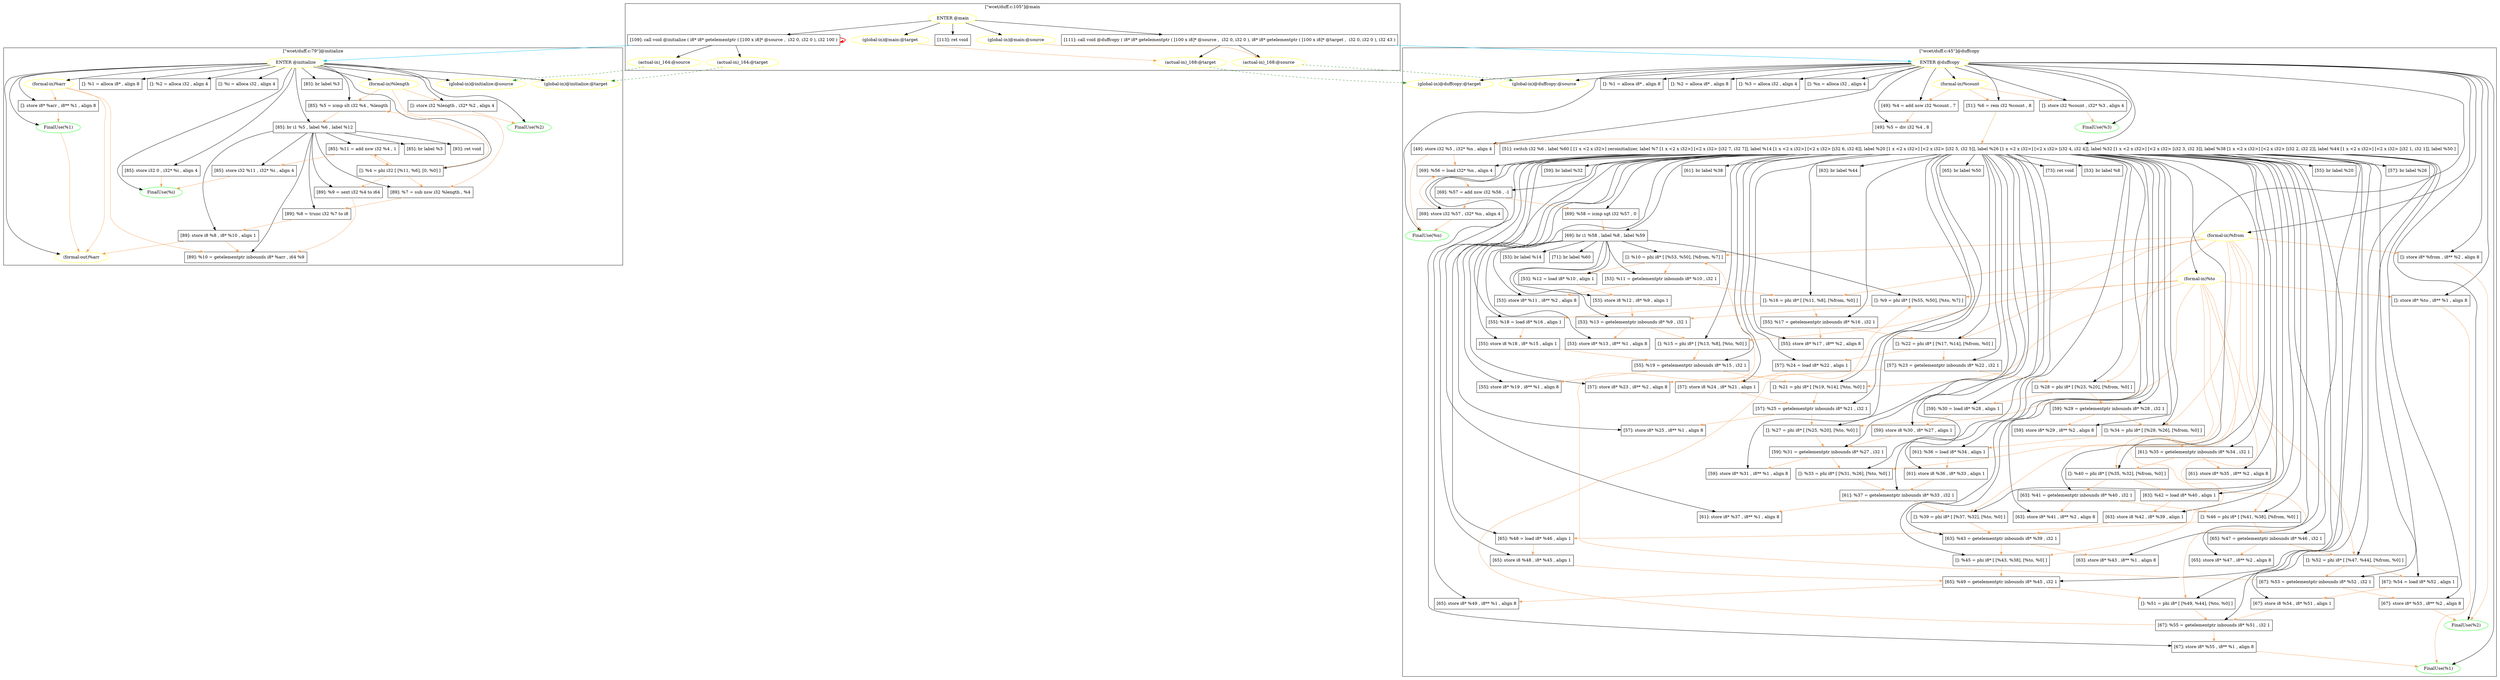 digraph {
    subgraph cluster_4 {
        graph [label="[\"wcet/duff.c:45\"]@duffcopy"];
        -4611686018427387893 [label="FinalUse(%1)"
                             ,color=green];
        -4611686018427387892 [label="FinalUse(%2)"
                             ,color=green];
        -4611686018427387891 [label="FinalUse(%3)"
                             ,color=green];
        -4611686018427387890 [label="FinalUse(%n)"
                             ,color=green];
        4 [label="ENTER @duffcopy"
          ,color=yellow];
        5 [label="(formal-in)%to"
          ,color=yellow];
        6 [label="(formal-in)%from"
          ,color=yellow];
        7 [label="(formal-in)%count"
          ,color=yellow];
        10 [label="[]: %1 = alloca i8* , align 8"
           ,shape=box];
        11 [label="[]: %2 = alloca i8* , align 8"
           ,shape=box];
        12 [label="[]: %3 = alloca i32 , align 4"
           ,shape=box];
        13 [label="[]: %n = alloca i32 , align 4"
           ,shape=box];
        14 [label="[]: store i8* %to , i8** %1 , align 8"
           ,shape=box];
        15 [label="[]: store i8* %from , i8** %2 , align 8"
           ,shape=box];
        16 [label="[]: store i32 %count , i32* %3 , align 4"
           ,shape=box];
        18 [label="[49]: %4 = add nsw i32 %count , 7"
           ,shape=box];
        20 [label="[49]: %5 = div i32 %4 , 8"
           ,shape=box];
        21 [label="[49]: store i32 %5 , i32* %n , align 4"
           ,shape=box];
        22 [label="[51]: %6 = rem i32 %count , 8"
           ,shape=box];
        43 [label="[51]: switch i32 %6 , label %60 [ [1 x <2 x i32>] zeroinitializer, label %7 [1 x <2 x i32>] [<2 x i32> [i32 7, i32 7]], label %14 [1 x <2 x i32>] [<2 x i32> [i32 6, i32 6]], label %20 [1 x <2 x i32>] [<2 x i32> [i32 5, i32 5]], label %26 [1 x <2 x i32>] [<2 x i32> [i32 4, i32 4]], label %32 [1 x <2 x i32>] [<2 x i32> [i32 3, i32 3]], label %38 [1 x <2 x i32>] [<2 x i32> [i32 2, i32 2]], label %44 [1 x <2 x i32>] [<2 x i32> [i32 1, i32 1]], label %50 ]"
           ,shape=box];
        45 [label="[53]: br label %8"
           ,shape=box];
        47 [label="[]: %9 = phi i8* [ [%55, %50], [%to, %7] ]"
           ,shape=box];
        48 [label="[]: %10 = phi i8* [ [%53, %50], [%from, %7] ]"
           ,shape=box];
        49 [label="[53]: %11 = getelementptr inbounds i8* %10 , i32 1"
           ,shape=box];
        50 [label="[53]: store i8* %11 , i8** %2 , align 8"
           ,shape=box];
        51 [label="[53]: %12 = load i8* %10 , align 1"
           ,shape=box];
        52 [label="[53]: %13 = getelementptr inbounds i8* %9 , i32 1"
           ,shape=box];
        53 [label="[53]: store i8* %13 , i8** %1 , align 8"
           ,shape=box];
        54 [label="[53]: store i8 %12 , i8* %9 , align 1"
           ,shape=box];
        55 [label="[53]: br label %14"
           ,shape=box];
        57 [label="[]: %15 = phi i8* [ [%13, %8], [%to, %0] ]"
           ,shape=box];
        58 [label="[]: %16 = phi i8* [ [%11, %8], [%from, %0] ]"
           ,shape=box];
        59 [label="[55]: %17 = getelementptr inbounds i8* %16 , i32 1"
           ,shape=box];
        60 [label="[55]: store i8* %17 , i8** %2 , align 8"
           ,shape=box];
        61 [label="[55]: %18 = load i8* %16 , align 1"
           ,shape=box];
        62 [label="[55]: %19 = getelementptr inbounds i8* %15 , i32 1"
           ,shape=box];
        63 [label="[55]: store i8* %19 , i8** %1 , align 8"
           ,shape=box];
        64 [label="[55]: store i8 %18 , i8* %15 , align 1"
           ,shape=box];
        65 [label="[55]: br label %20"
           ,shape=box];
        67 [label="[]: %21 = phi i8* [ [%19, %14], [%to, %0] ]"
           ,shape=box];
        68 [label="[]: %22 = phi i8* [ [%17, %14], [%from, %0] ]"
           ,shape=box];
        69 [label="[57]: %23 = getelementptr inbounds i8* %22 , i32 1"
           ,shape=box];
        70 [label="[57]: store i8* %23 , i8** %2 , align 8"
           ,shape=box];
        71 [label="[57]: %24 = load i8* %22 , align 1"
           ,shape=box];
        72 [label="[57]: %25 = getelementptr inbounds i8* %21 , i32 1"
           ,shape=box];
        73 [label="[57]: store i8* %25 , i8** %1 , align 8"
           ,shape=box];
        74 [label="[57]: store i8 %24 , i8* %21 , align 1"
           ,shape=box];
        75 [label="[57]: br label %26"
           ,shape=box];
        77 [label="[]: %27 = phi i8* [ [%25, %20], [%to, %0] ]"
           ,shape=box];
        78 [label="[]: %28 = phi i8* [ [%23, %20], [%from, %0] ]"
           ,shape=box];
        79 [label="[59]: %29 = getelementptr inbounds i8* %28 , i32 1"
           ,shape=box];
        80 [label="[59]: store i8* %29 , i8** %2 , align 8"
           ,shape=box];
        81 [label="[59]: %30 = load i8* %28 , align 1"
           ,shape=box];
        82 [label="[59]: %31 = getelementptr inbounds i8* %27 , i32 1"
           ,shape=box];
        83 [label="[59]: store i8* %31 , i8** %1 , align 8"
           ,shape=box];
        84 [label="[59]: store i8 %30 , i8* %27 , align 1"
           ,shape=box];
        85 [label="[59]: br label %32"
           ,shape=box];
        87 [label="[]: %33 = phi i8* [ [%31, %26], [%to, %0] ]"
           ,shape=box];
        88 [label="[]: %34 = phi i8* [ [%29, %26], [%from, %0] ]"
           ,shape=box];
        89 [label="[61]: %35 = getelementptr inbounds i8* %34 , i32 1"
           ,shape=box];
        90 [label="[61]: store i8* %35 , i8** %2 , align 8"
           ,shape=box];
        91 [label="[61]: %36 = load i8* %34 , align 1"
           ,shape=box];
        92 [label="[61]: %37 = getelementptr inbounds i8* %33 , i32 1"
           ,shape=box];
        93 [label="[61]: store i8* %37 , i8** %1 , align 8"
           ,shape=box];
        94 [label="[61]: store i8 %36 , i8* %33 , align 1"
           ,shape=box];
        95 [label="[61]: br label %38"
           ,shape=box];
        97 [label="[]: %39 = phi i8* [ [%37, %32], [%to, %0] ]"
           ,shape=box];
        98 [label="[]: %40 = phi i8* [ [%35, %32], [%from, %0] ]"
           ,shape=box];
        99 [label="[63]: %41 = getelementptr inbounds i8* %40 , i32 1"
           ,shape=box];
        100 [label="[63]: store i8* %41 , i8** %2 , align 8"
            ,shape=box];
        101 [label="[63]: %42 = load i8* %40 , align 1"
            ,shape=box];
        102 [label="[63]: %43 = getelementptr inbounds i8* %39 , i32 1"
            ,shape=box];
        103 [label="[63]: store i8* %43 , i8** %1 , align 8"
            ,shape=box];
        104 [label="[63]: store i8 %42 , i8* %39 , align 1"
            ,shape=box];
        105 [label="[63]: br label %44"
            ,shape=box];
        107 [label="[]: %45 = phi i8* [ [%43, %38], [%to, %0] ]"
            ,shape=box];
        108 [label="[]: %46 = phi i8* [ [%41, %38], [%from, %0] ]"
            ,shape=box];
        109 [label="[65]: %47 = getelementptr inbounds i8* %46 , i32 1"
            ,shape=box];
        110 [label="[65]: store i8* %47 , i8** %2 , align 8"
            ,shape=box];
        111 [label="[65]: %48 = load i8* %46 , align 1"
            ,shape=box];
        112 [label="[65]: %49 = getelementptr inbounds i8* %45 , i32 1"
            ,shape=box];
        113 [label="[65]: store i8* %49 , i8** %1 , align 8"
            ,shape=box];
        114 [label="[65]: store i8 %48 , i8* %45 , align 1"
            ,shape=box];
        115 [label="[65]: br label %50"
            ,shape=box];
        117 [label="[]: %51 = phi i8* [ [%49, %44], [%to, %0] ]"
            ,shape=box];
        118 [label="[]: %52 = phi i8* [ [%47, %44], [%from, %0] ]"
            ,shape=box];
        119 [label="[67]: %53 = getelementptr inbounds i8* %52 , i32 1"
            ,shape=box];
        120 [label="[67]: store i8* %53 , i8** %2 , align 8"
            ,shape=box];
        121 [label="[67]: %54 = load i8* %52 , align 1"
            ,shape=box];
        122 [label="[67]: %55 = getelementptr inbounds i8* %51 , i32 1"
            ,shape=box];
        123 [label="[67]: store i8* %55 , i8** %1 , align 8"
            ,shape=box];
        124 [label="[67]: store i8 %54 , i8* %51 , align 1"
            ,shape=box];
        125 [label="[69]: %56 = load i32* %n , align 4"
            ,shape=box];
        127 [label="[69]: %57 = add nsw i32 %56 , -1"
            ,shape=box];
        128 [label="[69]: store i32 %57 , i32* %n , align 4"
            ,shape=box];
        129 [label="[69]: %58 = icmp sgt i32 %57 , 0"
            ,shape=box];
        131 [label="[69]: br i1 %58 , label %8 , label %59"
            ,shape=box];
        133 [label="[71]: br label %60"
            ,shape=box];
        135 [label="[73]: ret void"
            ,shape=box];
        2305843009213693947 [label="(global-in)@duffcopy:@target"
                            ,color=yellow];
        4611686018427387899 [label="(global-in)@duffcopy:@source"
                            ,color=yellow];
    }
    subgraph cluster_136 {
        graph [label="[\"wcet/duff.c:79\"]@initialize"];
        -4611686018427387763 [label="FinalUse(%1)"
                             ,color=green];
        -4611686018427387762 [label="FinalUse(%2)"
                             ,color=green];
        -4611686018427387761 [label="FinalUse(%i)"
                             ,color=green];
        -137 [label="(formal-out)%arr"
             ,color=yellow];
        136 [label="ENTER @initialize"
            ,color=yellow];
        137 [label="(formal-in)%arr"
            ,color=yellow];
        138 [label="(formal-in)%length"
            ,color=yellow];
        140 [label="[]: %1 = alloca i8* , align 8"
            ,shape=box];
        141 [label="[]: %2 = alloca i32 , align 4"
            ,shape=box];
        142 [label="[]: %i = alloca i32 , align 4"
            ,shape=box];
        143 [label="[]: store i8* %arr , i8** %1 , align 8"
            ,shape=box];
        144 [label="[]: store i32 %length , i32* %2 , align 4"
            ,shape=box];
        145 [label="[85]: store i32 0 , i32* %i , align 4"
            ,shape=box];
        146 [label="[85]: br label %3"
            ,shape=box];
        148 [label="[]: %4 = phi i32 [ [%11, %6], [0, %0] ]"
            ,shape=box];
        149 [label="[85]: %5 = icmp slt i32 %4 , %length"
            ,shape=box];
        150 [label="[85]: br i1 %5 , label %6 , label %12"
            ,shape=box];
        152 [label="[89]: %7 = sub nsw i32 %length , %4"
            ,shape=box];
        153 [label="[89]: %8 = trunc i32 %7 to i8"
            ,shape=box];
        154 [label="[89]: %9 = sext i32 %4 to i64"
            ,shape=box];
        155 [label="[89]: %10 = getelementptr inbounds i8* %arr , i64 %9"
            ,shape=box];
        156 [label="[89]: store i8 %8 , i8* %10 , align 1"
            ,shape=box];
        157 [label="[85]: %11 = add nsw i32 %4 , 1"
            ,shape=box];
        158 [label="[85]: store i32 %11 , i32* %i , align 4"
            ,shape=box];
        159 [label="[85]: br label %3"
            ,shape=box];
        161 [label="[93]: ret void"
            ,shape=box];
        2305843009213693815 [label="(global-in)@initialize:@target"
                            ,color=yellow];
        4611686018427387767 [label="(global-in)@initialize:@source"
                            ,color=yellow];
    }
    subgraph cluster_162 {
        graph [label="[\"wcet/duff.c:105\"]@main"];
        162 [label="ENTER @main"
            ,color=yellow];
        164 [label="[109]: call void @initialize ( i8* i8* getelementptr ( [100 x i8]* @source ,  i32 0, i32 0 ), i32 100 )"
            ,shape=box];
        168 [label="[111]: call void @duffcopy ( i8* i8* getelementptr ( [100 x i8]* @source ,  i32 0, i32 0 ), i8* i8* getelementptr ( [100 x i8]* @target ,  i32 0, i32 0 ), i32 43 )"
            ,shape=box];
        172 [label="[113]: ret void"
            ,shape=box];
        658812288346769532 [label="(actual-in)_168:@target"
                           ,color=yellow];
        658812288346769536 [label="(actual-in)_164:@target"
                           ,color=yellow];
        768614336404564482 [label="(actual-in)_168:@source"
                           ,color=yellow];
        768614336404564486 [label="(actual-in)_164:@source"
                           ,color=yellow];
        2305843009213693789 [label="(global-in)@main:@target"
                            ,color=yellow];
        4611686018427387741 [label="(global-in)@main:@source"
                            ,color=yellow];
    }
    -4611686018427387763 -> -137 [color=sandybrown];
    4 -> -4611686018427387893 [color=black];
    4 -> -4611686018427387892 [color=black];
    4 -> -4611686018427387891 [color=black];
    4 -> -4611686018427387890 [color=black];
    4 -> 5 [color=black];
    4 -> 6 [color=black];
    4 -> 7 [color=black];
    4 -> 10 [color=black];
    4 -> 11 [color=black];
    4 -> 12 [color=black];
    4 -> 13 [color=black];
    4 -> 14 [color=black];
    4 -> 15 [color=black];
    4 -> 16 [color=black];
    4 -> 18 [color=black];
    4 -> 20 [color=black];
    4 -> 21 [color=black];
    4 -> 22 [color=black];
    4 -> 43 [color=black];
    4 -> 2305843009213693947 [color=black];
    4 -> 4611686018427387899 [color=black];
    5 -> 14 [color=sandybrown];
    5 -> 47 [color=sandybrown];
    5 -> 57 [color=sandybrown];
    5 -> 67 [color=sandybrown];
    5 -> 77 [color=sandybrown];
    5 -> 87 [color=sandybrown];
    5 -> 97 [color=sandybrown];
    5 -> 107 [color=sandybrown];
    5 -> 117 [color=sandybrown];
    6 -> 15 [color=sandybrown];
    6 -> 48 [color=sandybrown];
    6 -> 58 [color=sandybrown];
    6 -> 68 [color=sandybrown];
    6 -> 78 [color=sandybrown];
    6 -> 88 [color=sandybrown];
    6 -> 98 [color=sandybrown];
    6 -> 108 [color=sandybrown];
    6 -> 118 [color=sandybrown];
    7 -> 16 [color=sandybrown];
    7 -> 18 [color=sandybrown];
    7 -> 22 [color=sandybrown];
    14 -> -4611686018427387893 [color=sandybrown];
    15 -> -4611686018427387892 [color=sandybrown];
    16 -> -4611686018427387891 [color=sandybrown];
    18 -> 20 [color=sandybrown];
    20 -> 21 [color=sandybrown];
    21 -> -4611686018427387890 [color=sandybrown];
    21 -> 125 [color=sandybrown];
    22 -> 43 [color=sandybrown];
    43 -> 45 [color=black];
    43 -> 57 [color=black];
    43 -> 58 [color=black];
    43 -> 59 [color=black];
    43 -> 60 [color=black];
    43 -> 61 [color=black];
    43 -> 62 [color=black];
    43 -> 63 [color=black];
    43 -> 64 [color=black];
    43 -> 65 [color=black];
    43 -> 67 [color=black];
    43 -> 68 [color=black];
    43 -> 69 [color=black];
    43 -> 70 [color=black];
    43 -> 71 [color=black];
    43 -> 72 [color=black];
    43 -> 73 [color=black];
    43 -> 74 [color=black];
    43 -> 75 [color=black];
    43 -> 77 [color=black];
    43 -> 78 [color=black];
    43 -> 79 [color=black];
    43 -> 80 [color=black];
    43 -> 81 [color=black];
    43 -> 82 [color=black];
    43 -> 83 [color=black];
    43 -> 84 [color=black];
    43 -> 85 [color=black];
    43 -> 87 [color=black];
    43 -> 88 [color=black];
    43 -> 89 [color=black];
    43 -> 90 [color=black];
    43 -> 91 [color=black];
    43 -> 92 [color=black];
    43 -> 93 [color=black];
    43 -> 94 [color=black];
    43 -> 95 [color=black];
    43 -> 97 [color=black];
    43 -> 98 [color=black];
    43 -> 99 [color=black];
    43 -> 100 [color=black];
    43 -> 101 [color=black];
    43 -> 102 [color=black];
    43 -> 103 [color=black];
    43 -> 104 [color=black];
    43 -> 105 [color=black];
    43 -> 107 [color=black];
    43 -> 108 [color=black];
    43 -> 109 [color=black];
    43 -> 110 [color=black];
    43 -> 111 [color=black];
    43 -> 112 [color=black];
    43 -> 113 [color=black];
    43 -> 114 [color=black];
    43 -> 115 [color=black];
    43 -> 117 [color=black];
    43 -> 118 [color=black];
    43 -> 119 [color=black];
    43 -> 120 [color=black];
    43 -> 121 [color=black];
    43 -> 122 [color=black];
    43 -> 123 [color=black];
    43 -> 124 [color=black];
    43 -> 125 [color=black];
    43 -> 127 [color=black];
    43 -> 128 [color=black];
    43 -> 129 [color=black];
    43 -> 131 [color=black];
    43 -> 135 [color=black];
    47 -> 52 [color=sandybrown];
    48 -> 49 [color=sandybrown];
    48 -> 51 [color=sandybrown];
    49 -> 50 [color=sandybrown];
    49 -> 58 [color=sandybrown];
    51 -> 54 [color=sandybrown];
    52 -> 53 [color=sandybrown];
    52 -> 57 [color=sandybrown];
    54 -> 52 [color=sandybrown];
    57 -> 62 [color=sandybrown];
    58 -> 59 [color=sandybrown];
    58 -> 61 [color=sandybrown];
    59 -> 60 [color=sandybrown];
    59 -> 68 [color=sandybrown];
    61 -> 64 [color=sandybrown];
    62 -> 63 [color=sandybrown];
    62 -> 67 [color=sandybrown];
    64 -> 62 [color=sandybrown];
    67 -> 72 [color=sandybrown];
    68 -> 69 [color=sandybrown];
    68 -> 71 [color=sandybrown];
    69 -> 70 [color=sandybrown];
    69 -> 78 [color=sandybrown];
    71 -> 74 [color=sandybrown];
    72 -> 73 [color=sandybrown];
    72 -> 77 [color=sandybrown];
    74 -> 72 [color=sandybrown];
    77 -> 82 [color=sandybrown];
    78 -> 79 [color=sandybrown];
    78 -> 81 [color=sandybrown];
    79 -> 80 [color=sandybrown];
    79 -> 88 [color=sandybrown];
    81 -> 84 [color=sandybrown];
    82 -> 83 [color=sandybrown];
    82 -> 87 [color=sandybrown];
    84 -> 82 [color=sandybrown];
    87 -> 92 [color=sandybrown];
    88 -> 89 [color=sandybrown];
    88 -> 91 [color=sandybrown];
    89 -> 90 [color=sandybrown];
    89 -> 98 [color=sandybrown];
    91 -> 94 [color=sandybrown];
    92 -> 93 [color=sandybrown];
    92 -> 97 [color=sandybrown];
    94 -> 92 [color=sandybrown];
    97 -> 102 [color=sandybrown];
    98 -> 99 [color=sandybrown];
    98 -> 101 [color=sandybrown];
    99 -> 100 [color=sandybrown];
    99 -> 108 [color=sandybrown];
    101 -> 104 [color=sandybrown];
    102 -> 103 [color=sandybrown];
    102 -> 107 [color=sandybrown];
    104 -> 102 [color=sandybrown];
    107 -> 112 [color=sandybrown];
    108 -> 109 [color=sandybrown];
    108 -> 111 [color=sandybrown];
    109 -> 110 [color=sandybrown];
    109 -> 118 [color=sandybrown];
    111 -> 114 [color=sandybrown];
    112 -> 113 [color=sandybrown];
    112 -> 117 [color=sandybrown];
    114 -> 112 [color=sandybrown];
    117 -> 122 [color=sandybrown];
    118 -> 119 [color=sandybrown];
    118 -> 121 [color=sandybrown];
    119 -> 48 [color=sandybrown];
    119 -> 120 [color=sandybrown];
    120 -> -4611686018427387892 [color=sandybrown];
    121 -> 124 [color=sandybrown];
    122 -> 47 [color=sandybrown];
    122 -> 123 [color=sandybrown];
    123 -> -4611686018427387893 [color=sandybrown];
    124 -> 122 [color=sandybrown];
    125 -> 127 [color=sandybrown];
    127 -> 128 [color=sandybrown];
    127 -> 129 [color=sandybrown];
    128 -> -4611686018427387890 [color=sandybrown];
    128 -> 125 [color=sandybrown];
    129 -> 131 [color=sandybrown];
    131 -> 47 [color=black];
    131 -> 48 [color=black];
    131 -> 49 [color=black];
    131 -> 50 [color=black];
    131 -> 51 [color=black];
    131 -> 52 [color=black];
    131 -> 53 [color=black];
    131 -> 54 [color=black];
    131 -> 55 [color=black];
    131 -> 133 [color=black];
    136 -> -4611686018427387763 [color=black];
    136 -> -4611686018427387762 [color=black];
    136 -> -4611686018427387761 [color=black];
    136 -> -137 [color=black];
    136 -> 137 [color=black];
    136 -> 138 [color=black];
    136 -> 140 [color=black];
    136 -> 141 [color=black];
    136 -> 142 [color=black];
    136 -> 143 [color=black];
    136 -> 144 [color=black];
    136 -> 145 [color=black];
    136 -> 146 [color=black];
    136 -> 148 [color=black];
    136 -> 149 [color=black];
    136 -> 150 [color=black];
    136 -> 2305843009213693815 [color=black];
    136 -> 4611686018427387767 [color=black];
    137 -> -137 [color=sandybrown];
    137 -> 143 [color=sandybrown];
    137 -> 155 [color=sandybrown];
    138 -> 144 [color=sandybrown];
    138 -> 149 [color=sandybrown];
    138 -> 152 [color=sandybrown];
    143 -> -4611686018427387763 [color=sandybrown];
    144 -> -4611686018427387762 [color=sandybrown];
    145 -> -4611686018427387761 [color=sandybrown];
    148 -> 149 [color=sandybrown];
    148 -> 152 [color=sandybrown];
    148 -> 154 [color=sandybrown];
    148 -> 157 [color=sandybrown];
    149 -> 150 [color=sandybrown];
    150 -> 152 [color=black];
    150 -> 153 [color=black];
    150 -> 154 [color=black];
    150 -> 155 [color=black];
    150 -> 156 [color=black];
    150 -> 157 [color=black];
    150 -> 158 [color=black];
    150 -> 159 [color=black];
    150 -> 161 [color=black];
    152 -> 153 [color=sandybrown];
    153 -> 156 [color=sandybrown];
    154 -> 155 [color=sandybrown];
    156 -> -137 [color=sandybrown];
    156 -> 155 [color=sandybrown];
    157 -> 148 [color=sandybrown];
    157 -> 158 [color=sandybrown];
    158 -> -4611686018427387761 [color=sandybrown];
    162 -> 164 [color=black];
    162 -> 168 [color=black];
    162 -> 172 [color=black];
    162 -> 2305843009213693789 [color=black];
    162 -> 4611686018427387741 [color=black];
    164 -> 136 [color=deepskyblue];
    164 -> 164 [color=red
               ,style=bold];
    164 -> 658812288346769536 [color=black];
    164 -> 768614336404564486 [color=black];
    168 -> 4 [color=deepskyblue];
    168 -> 658812288346769532 [color=black];
    168 -> 768614336404564482 [color=black];
    658812288346769532 -> 2305843009213693947 [style=dashed
                                              ,color=forestgreen];
    658812288346769536 -> 2305843009213693815 [style=dashed
                                              ,color=forestgreen];
    768614336404564482 -> 4611686018427387899 [style=dashed
                                              ,color=forestgreen];
    768614336404564486 -> 4611686018427387767 [style=dashed
                                              ,color=forestgreen];
    2305843009213693789 -> 658812288346769532 [color=sandybrown];
    4611686018427387741 -> 768614336404564482 [color=sandybrown];
}